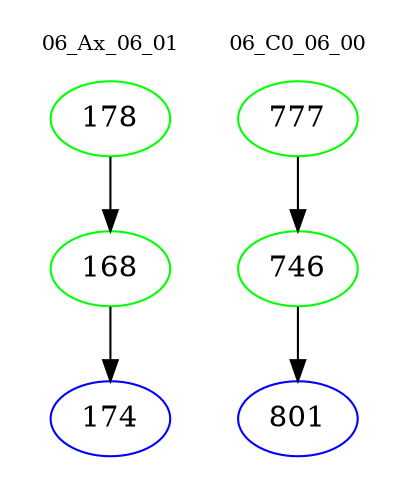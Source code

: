 digraph{
subgraph cluster_0 {
color = white
label = "06_Ax_06_01";
fontsize=10;
T0_178 [label="178", color="green"]
T0_178 -> T0_168 [color="black"]
T0_168 [label="168", color="green"]
T0_168 -> T0_174 [color="black"]
T0_174 [label="174", color="blue"]
}
subgraph cluster_1 {
color = white
label = "06_C0_06_00";
fontsize=10;
T1_777 [label="777", color="green"]
T1_777 -> T1_746 [color="black"]
T1_746 [label="746", color="green"]
T1_746 -> T1_801 [color="black"]
T1_801 [label="801", color="blue"]
}
}
